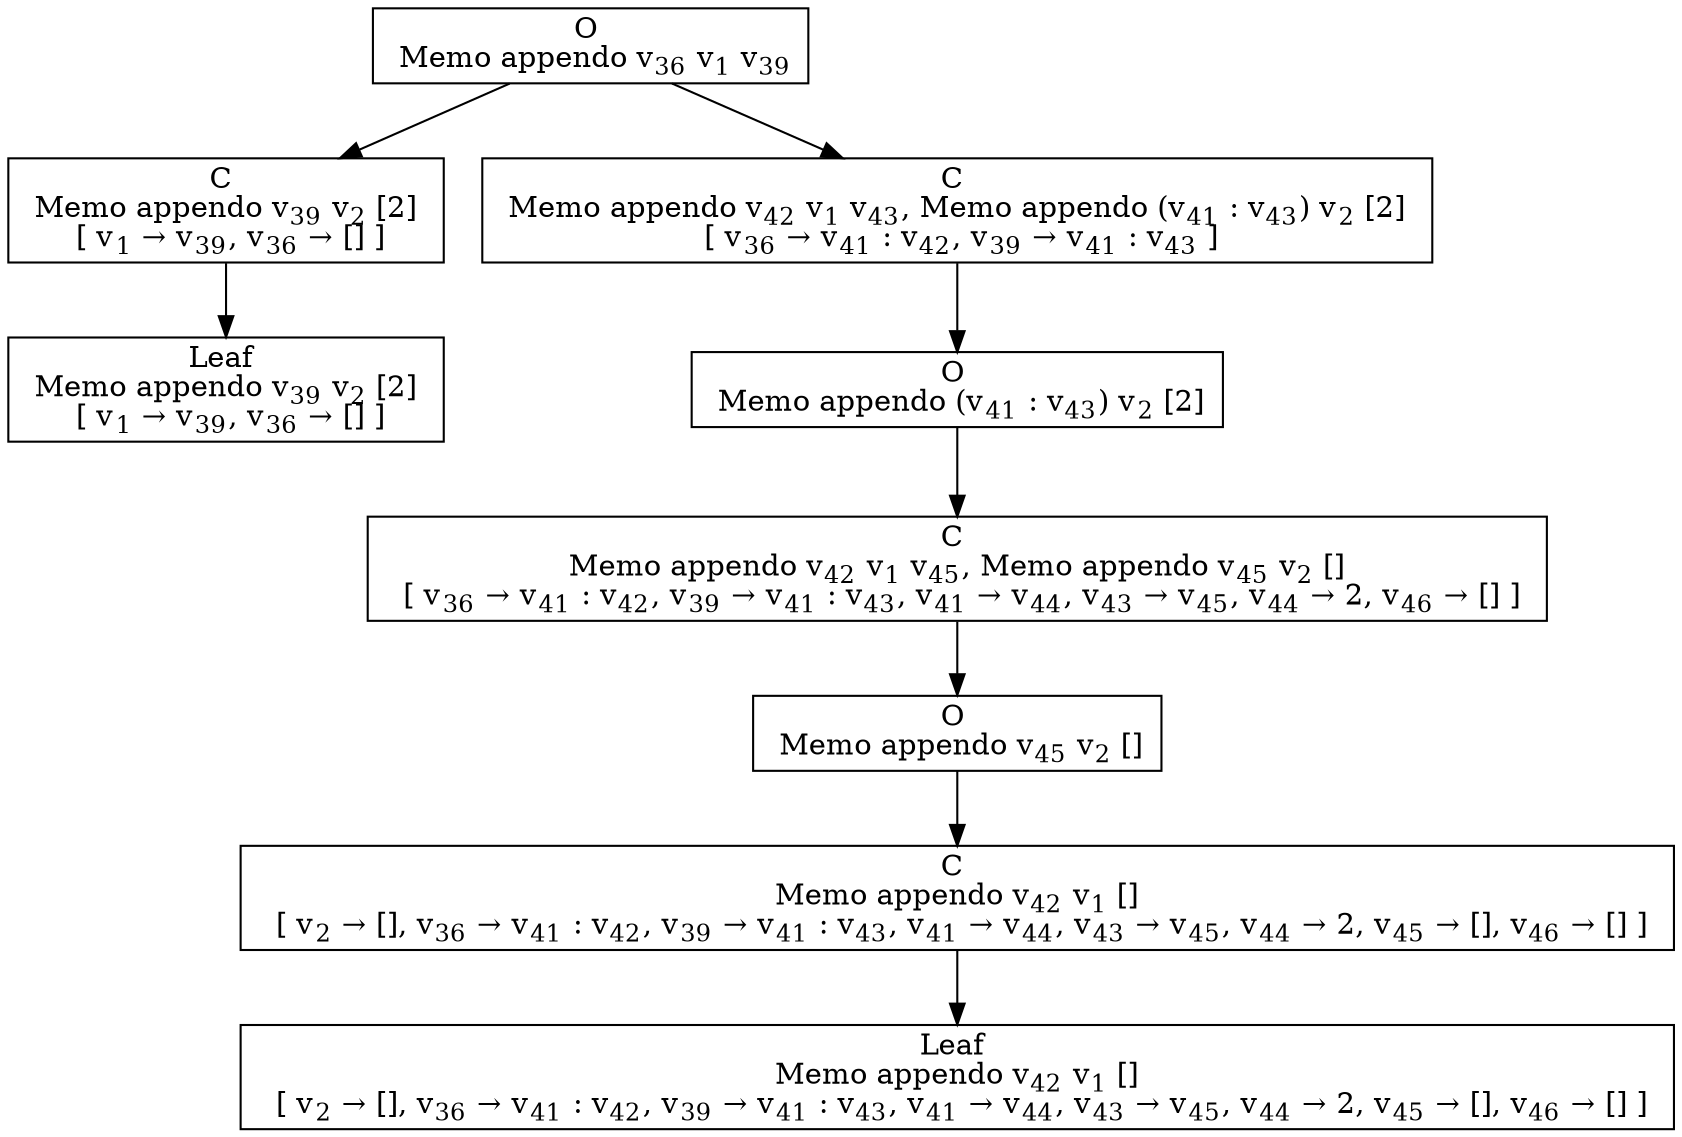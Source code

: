 digraph {
    graph [rankdir=TB
          ,bgcolor=transparent];
    node [shape=box
         ,fillcolor=white
         ,style=filled];
    0 [label=<O <BR/> Memo appendo v<SUB>36</SUB> v<SUB>1</SUB> v<SUB>39</SUB>>];
    1 [label=<C <BR/> Memo appendo v<SUB>39</SUB> v<SUB>2</SUB> [2] <BR/>  [ v<SUB>1</SUB> &rarr; v<SUB>39</SUB>, v<SUB>36</SUB> &rarr; [] ] >];
    2 [label=<C <BR/> Memo appendo v<SUB>42</SUB> v<SUB>1</SUB> v<SUB>43</SUB>, Memo appendo (v<SUB>41</SUB> : v<SUB>43</SUB>) v<SUB>2</SUB> [2] <BR/>  [ v<SUB>36</SUB> &rarr; v<SUB>41</SUB> : v<SUB>42</SUB>, v<SUB>39</SUB> &rarr; v<SUB>41</SUB> : v<SUB>43</SUB> ] >];
    3 [label=<Leaf <BR/> Memo appendo v<SUB>39</SUB> v<SUB>2</SUB> [2] <BR/>  [ v<SUB>1</SUB> &rarr; v<SUB>39</SUB>, v<SUB>36</SUB> &rarr; [] ] >];
    4 [label=<O <BR/> Memo appendo (v<SUB>41</SUB> : v<SUB>43</SUB>) v<SUB>2</SUB> [2]>];
    5 [label=<C <BR/> Memo appendo v<SUB>42</SUB> v<SUB>1</SUB> v<SUB>45</SUB>, Memo appendo v<SUB>45</SUB> v<SUB>2</SUB> [] <BR/>  [ v<SUB>36</SUB> &rarr; v<SUB>41</SUB> : v<SUB>42</SUB>, v<SUB>39</SUB> &rarr; v<SUB>41</SUB> : v<SUB>43</SUB>, v<SUB>41</SUB> &rarr; v<SUB>44</SUB>, v<SUB>43</SUB> &rarr; v<SUB>45</SUB>, v<SUB>44</SUB> &rarr; 2, v<SUB>46</SUB> &rarr; [] ] >];
    6 [label=<O <BR/> Memo appendo v<SUB>45</SUB> v<SUB>2</SUB> []>];
    7 [label=<C <BR/> Memo appendo v<SUB>42</SUB> v<SUB>1</SUB> [] <BR/>  [ v<SUB>2</SUB> &rarr; [], v<SUB>36</SUB> &rarr; v<SUB>41</SUB> : v<SUB>42</SUB>, v<SUB>39</SUB> &rarr; v<SUB>41</SUB> : v<SUB>43</SUB>, v<SUB>41</SUB> &rarr; v<SUB>44</SUB>, v<SUB>43</SUB> &rarr; v<SUB>45</SUB>, v<SUB>44</SUB> &rarr; 2, v<SUB>45</SUB> &rarr; [], v<SUB>46</SUB> &rarr; [] ] >];
    8 [label=<Leaf <BR/> Memo appendo v<SUB>42</SUB> v<SUB>1</SUB> [] <BR/>  [ v<SUB>2</SUB> &rarr; [], v<SUB>36</SUB> &rarr; v<SUB>41</SUB> : v<SUB>42</SUB>, v<SUB>39</SUB> &rarr; v<SUB>41</SUB> : v<SUB>43</SUB>, v<SUB>41</SUB> &rarr; v<SUB>44</SUB>, v<SUB>43</SUB> &rarr; v<SUB>45</SUB>, v<SUB>44</SUB> &rarr; 2, v<SUB>45</SUB> &rarr; [], v<SUB>46</SUB> &rarr; [] ] >];
    0 -> 1 [label=""];
    0 -> 2 [label=""];
    1 -> 3 [label=""];
    2 -> 4 [label=""];
    4 -> 5 [label=""];
    5 -> 6 [label=""];
    6 -> 7 [label=""];
    7 -> 8 [label=""];
}